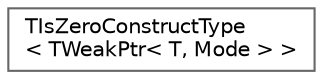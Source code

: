 digraph "Graphical Class Hierarchy"
{
 // INTERACTIVE_SVG=YES
 // LATEX_PDF_SIZE
  bgcolor="transparent";
  edge [fontname=Helvetica,fontsize=10,labelfontname=Helvetica,labelfontsize=10];
  node [fontname=Helvetica,fontsize=10,shape=box,height=0.2,width=0.4];
  rankdir="LR";
  Node0 [id="Node000000",label="TIsZeroConstructType\l\< TWeakPtr\< T, Mode \> \>",height=0.2,width=0.4,color="grey40", fillcolor="white", style="filled",URL="$d4/d58/structTIsZeroConstructType_3_01TWeakPtr_3_01T_00_01Mode_01_4_01_4.html",tooltip=" "];
}

